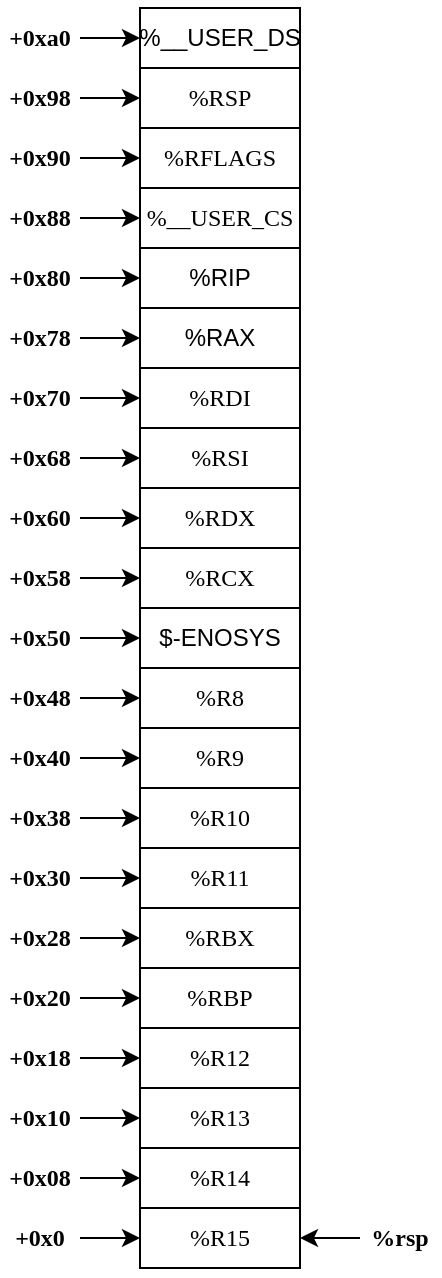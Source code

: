 <mxfile version="17.4.6" type="device"><diagram id="s2Gv0W8T_Ld_48FZ0Qn_" name="内核栈"><mxGraphModel dx="903" dy="548" grid="1" gridSize="10" guides="1" tooltips="1" connect="1" arrows="1" fold="1" page="1" pageScale="1" pageWidth="827" pageHeight="1169" math="0" shadow="0"><root><mxCell id="0"/><mxCell id="1" parent="0"/><mxCell id="anllGVExeaa3cWUhFhLO-1" value="%__USER_DS" style="rounded=0;whiteSpace=wrap;html=1;" parent="1" vertex="1"><mxGeometry x="160" y="100" width="80" height="30" as="geometry"/></mxCell><mxCell id="anllGVExeaa3cWUhFhLO-3" style="edgeStyle=orthogonalEdgeStyle;rounded=0;orthogonalLoop=1;jettySize=auto;html=1;fontFamily=Lucida Console;" parent="1" source="anllGVExeaa3cWUhFhLO-2" target="anllGVExeaa3cWUhFhLO-1" edge="1"><mxGeometry relative="1" as="geometry"/></mxCell><mxCell id="anllGVExeaa3cWUhFhLO-2" value="&lt;pre&gt;&lt;font face=&quot;Lucida Console&quot;&gt;&lt;b&gt;+0xa0&lt;/b&gt;&lt;/font&gt;&lt;/pre&gt;" style="text;html=1;strokeColor=none;fillColor=none;align=center;verticalAlign=middle;whiteSpace=wrap;rounded=0;" parent="1" vertex="1"><mxGeometry x="90" y="100" width="40" height="30" as="geometry"/></mxCell><mxCell id="anllGVExeaa3cWUhFhLO-4" value="&lt;pre&gt;&lt;font face=&quot;Comic Sans MS&quot;&gt;%RSP&lt;/font&gt;&lt;/pre&gt;" style="rounded=0;whiteSpace=wrap;html=1;" parent="1" vertex="1"><mxGeometry x="160" y="130" width="80" height="30" as="geometry"/></mxCell><mxCell id="anllGVExeaa3cWUhFhLO-5" style="edgeStyle=orthogonalEdgeStyle;rounded=0;orthogonalLoop=1;jettySize=auto;html=1;fontFamily=Lucida Console;" parent="1" source="anllGVExeaa3cWUhFhLO-6" target="anllGVExeaa3cWUhFhLO-4" edge="1"><mxGeometry relative="1" as="geometry"/></mxCell><mxCell id="anllGVExeaa3cWUhFhLO-6" value="&lt;pre&gt;&lt;font face=&quot;Lucida Console&quot;&gt;&lt;b&gt;+0x98&lt;/b&gt;&lt;/font&gt;&lt;/pre&gt;" style="text;html=1;strokeColor=none;fillColor=none;align=center;verticalAlign=middle;whiteSpace=wrap;rounded=0;" parent="1" vertex="1"><mxGeometry x="90" y="130" width="40" height="30" as="geometry"/></mxCell><mxCell id="anllGVExeaa3cWUhFhLO-10" value="&lt;pre&gt;&lt;font face=&quot;Comic Sans MS&quot;&gt;%RFLAGS&lt;/font&gt;&lt;/pre&gt;" style="rounded=0;whiteSpace=wrap;html=1;" parent="1" vertex="1"><mxGeometry x="160" y="160" width="80" height="30" as="geometry"/></mxCell><mxCell id="anllGVExeaa3cWUhFhLO-11" style="edgeStyle=orthogonalEdgeStyle;rounded=0;orthogonalLoop=1;jettySize=auto;html=1;fontFamily=Lucida Console;" parent="1" source="anllGVExeaa3cWUhFhLO-12" target="anllGVExeaa3cWUhFhLO-10" edge="1"><mxGeometry relative="1" as="geometry"/></mxCell><mxCell id="anllGVExeaa3cWUhFhLO-12" value="&lt;pre&gt;&lt;font face=&quot;Lucida Console&quot;&gt;&lt;b&gt;+0x90&lt;/b&gt;&lt;/font&gt;&lt;/pre&gt;" style="text;html=1;strokeColor=none;fillColor=none;align=center;verticalAlign=middle;whiteSpace=wrap;rounded=0;" parent="1" vertex="1"><mxGeometry x="90" y="160" width="40" height="30" as="geometry"/></mxCell><mxCell id="anllGVExeaa3cWUhFhLO-13" value="&lt;pre&gt;&lt;font face=&quot;Comic Sans MS&quot;&gt;%__USER_CS&lt;/font&gt;&lt;/pre&gt;" style="rounded=0;whiteSpace=wrap;html=1;" parent="1" vertex="1"><mxGeometry x="160" y="190" width="80" height="30" as="geometry"/></mxCell><mxCell id="anllGVExeaa3cWUhFhLO-14" style="edgeStyle=orthogonalEdgeStyle;rounded=0;orthogonalLoop=1;jettySize=auto;html=1;fontFamily=Lucida Console;" parent="1" source="anllGVExeaa3cWUhFhLO-15" target="anllGVExeaa3cWUhFhLO-13" edge="1"><mxGeometry relative="1" as="geometry"/></mxCell><mxCell id="anllGVExeaa3cWUhFhLO-15" value="&lt;pre&gt;&lt;font face=&quot;Lucida Console&quot;&gt;&lt;b&gt;+0x88&lt;/b&gt;&lt;/font&gt;&lt;/pre&gt;" style="text;html=1;strokeColor=none;fillColor=none;align=center;verticalAlign=middle;whiteSpace=wrap;rounded=0;" parent="1" vertex="1"><mxGeometry x="90" y="190" width="40" height="30" as="geometry"/></mxCell><mxCell id="anllGVExeaa3cWUhFhLO-16" value="%RIP" style="rounded=0;whiteSpace=wrap;html=1;" parent="1" vertex="1"><mxGeometry x="160" y="220" width="80" height="30" as="geometry"/></mxCell><mxCell id="anllGVExeaa3cWUhFhLO-17" style="edgeStyle=orthogonalEdgeStyle;rounded=0;orthogonalLoop=1;jettySize=auto;html=1;fontFamily=Lucida Console;" parent="1" source="anllGVExeaa3cWUhFhLO-18" target="anllGVExeaa3cWUhFhLO-16" edge="1"><mxGeometry relative="1" as="geometry"/></mxCell><mxCell id="anllGVExeaa3cWUhFhLO-18" value="&lt;pre&gt;&lt;font face=&quot;Lucida Console&quot;&gt;&lt;b&gt;+0x80&lt;/b&gt;&lt;/font&gt;&lt;/pre&gt;" style="text;html=1;strokeColor=none;fillColor=none;align=center;verticalAlign=middle;whiteSpace=wrap;rounded=0;" parent="1" vertex="1"><mxGeometry x="90" y="220" width="40" height="30" as="geometry"/></mxCell><mxCell id="anllGVExeaa3cWUhFhLO-20" style="edgeStyle=orthogonalEdgeStyle;rounded=0;orthogonalLoop=1;jettySize=auto;html=1;fontFamily=Lucida Console;" parent="1" source="anllGVExeaa3cWUhFhLO-21" edge="1"><mxGeometry relative="1" as="geometry"><mxPoint x="160" y="265" as="targetPoint"/></mxGeometry></mxCell><mxCell id="anllGVExeaa3cWUhFhLO-21" value="&lt;pre&gt;&lt;font face=&quot;Lucida Console&quot;&gt;&lt;b&gt;+0x78&lt;/b&gt;&lt;/font&gt;&lt;/pre&gt;" style="text;html=1;strokeColor=none;fillColor=none;align=center;verticalAlign=middle;whiteSpace=wrap;rounded=0;" parent="1" vertex="1"><mxGeometry x="90" y="250" width="40" height="30" as="geometry"/></mxCell><mxCell id="anllGVExeaa3cWUhFhLO-23" style="edgeStyle=orthogonalEdgeStyle;rounded=0;orthogonalLoop=1;jettySize=auto;html=1;fontFamily=Lucida Console;" parent="1" source="anllGVExeaa3cWUhFhLO-24" edge="1"><mxGeometry relative="1" as="geometry"><mxPoint x="160" y="295" as="targetPoint"/></mxGeometry></mxCell><mxCell id="anllGVExeaa3cWUhFhLO-24" value="&lt;pre&gt;&lt;font face=&quot;Lucida Console&quot;&gt;&lt;b&gt;+0x70&lt;/b&gt;&lt;/font&gt;&lt;/pre&gt;" style="text;html=1;strokeColor=none;fillColor=none;align=center;verticalAlign=middle;whiteSpace=wrap;rounded=0;" parent="1" vertex="1"><mxGeometry x="90" y="280" width="40" height="30" as="geometry"/></mxCell><mxCell id="anllGVExeaa3cWUhFhLO-26" style="edgeStyle=orthogonalEdgeStyle;rounded=0;orthogonalLoop=1;jettySize=auto;html=1;fontFamily=Lucida Console;" parent="1" source="anllGVExeaa3cWUhFhLO-27" edge="1"><mxGeometry relative="1" as="geometry"><mxPoint x="160" y="325" as="targetPoint"/></mxGeometry></mxCell><mxCell id="anllGVExeaa3cWUhFhLO-27" value="&lt;pre&gt;&lt;font face=&quot;Lucida Console&quot;&gt;&lt;b&gt;+0x68&lt;/b&gt;&lt;/font&gt;&lt;/pre&gt;" style="text;html=1;strokeColor=none;fillColor=none;align=center;verticalAlign=middle;whiteSpace=wrap;rounded=0;" parent="1" vertex="1"><mxGeometry x="90" y="310" width="40" height="30" as="geometry"/></mxCell><mxCell id="anllGVExeaa3cWUhFhLO-29" style="edgeStyle=orthogonalEdgeStyle;rounded=0;orthogonalLoop=1;jettySize=auto;html=1;fontFamily=Lucida Console;" parent="1" source="anllGVExeaa3cWUhFhLO-30" edge="1"><mxGeometry relative="1" as="geometry"><mxPoint x="160" y="355" as="targetPoint"/></mxGeometry></mxCell><mxCell id="anllGVExeaa3cWUhFhLO-30" value="&lt;pre&gt;&lt;font face=&quot;Lucida Console&quot;&gt;&lt;b&gt;+0x60&lt;/b&gt;&lt;/font&gt;&lt;/pre&gt;" style="text;html=1;strokeColor=none;fillColor=none;align=center;verticalAlign=middle;whiteSpace=wrap;rounded=0;" parent="1" vertex="1"><mxGeometry x="90" y="340" width="40" height="30" as="geometry"/></mxCell><mxCell id="anllGVExeaa3cWUhFhLO-32" style="edgeStyle=orthogonalEdgeStyle;rounded=0;orthogonalLoop=1;jettySize=auto;html=1;fontFamily=Lucida Console;" parent="1" source="anllGVExeaa3cWUhFhLO-33" edge="1"><mxGeometry relative="1" as="geometry"><mxPoint x="160" y="385" as="targetPoint"/></mxGeometry></mxCell><mxCell id="anllGVExeaa3cWUhFhLO-33" value="&lt;pre&gt;&lt;font face=&quot;Lucida Console&quot;&gt;&lt;b&gt;+0x58&lt;/b&gt;&lt;/font&gt;&lt;/pre&gt;" style="text;html=1;strokeColor=none;fillColor=none;align=center;verticalAlign=middle;whiteSpace=wrap;rounded=0;" parent="1" vertex="1"><mxGeometry x="90" y="370" width="40" height="30" as="geometry"/></mxCell><mxCell id="anllGVExeaa3cWUhFhLO-35" style="edgeStyle=orthogonalEdgeStyle;rounded=0;orthogonalLoop=1;jettySize=auto;html=1;fontFamily=Lucida Console;" parent="1" source="anllGVExeaa3cWUhFhLO-36" edge="1"><mxGeometry relative="1" as="geometry"><mxPoint x="160" y="415" as="targetPoint"/></mxGeometry></mxCell><mxCell id="anllGVExeaa3cWUhFhLO-36" value="&lt;pre&gt;&lt;font face=&quot;Lucida Console&quot;&gt;&lt;b&gt;+0x50&lt;/b&gt;&lt;/font&gt;&lt;/pre&gt;" style="text;html=1;strokeColor=none;fillColor=none;align=center;verticalAlign=middle;whiteSpace=wrap;rounded=0;" parent="1" vertex="1"><mxGeometry x="90" y="400" width="40" height="30" as="geometry"/></mxCell><mxCell id="anllGVExeaa3cWUhFhLO-38" style="edgeStyle=orthogonalEdgeStyle;rounded=0;orthogonalLoop=1;jettySize=auto;html=1;fontFamily=Lucida Console;" parent="1" source="anllGVExeaa3cWUhFhLO-39" edge="1"><mxGeometry relative="1" as="geometry"><mxPoint x="160" y="445" as="targetPoint"/></mxGeometry></mxCell><mxCell id="anllGVExeaa3cWUhFhLO-39" value="&lt;pre&gt;&lt;font face=&quot;Lucida Console&quot;&gt;&lt;b&gt;+0x48&lt;/b&gt;&lt;/font&gt;&lt;/pre&gt;" style="text;html=1;strokeColor=none;fillColor=none;align=center;verticalAlign=middle;whiteSpace=wrap;rounded=0;" parent="1" vertex="1"><mxGeometry x="90" y="430" width="40" height="30" as="geometry"/></mxCell><mxCell id="anllGVExeaa3cWUhFhLO-41" style="edgeStyle=orthogonalEdgeStyle;rounded=0;orthogonalLoop=1;jettySize=auto;html=1;fontFamily=Lucida Console;" parent="1" source="anllGVExeaa3cWUhFhLO-42" edge="1"><mxGeometry relative="1" as="geometry"><mxPoint x="160" y="475" as="targetPoint"/></mxGeometry></mxCell><mxCell id="anllGVExeaa3cWUhFhLO-42" value="&lt;pre&gt;&lt;font face=&quot;Lucida Console&quot;&gt;&lt;b&gt;+0x40&lt;/b&gt;&lt;/font&gt;&lt;/pre&gt;" style="text;html=1;strokeColor=none;fillColor=none;align=center;verticalAlign=middle;whiteSpace=wrap;rounded=0;" parent="1" vertex="1"><mxGeometry x="90" y="460" width="40" height="30" as="geometry"/></mxCell><mxCell id="anllGVExeaa3cWUhFhLO-44" style="edgeStyle=orthogonalEdgeStyle;rounded=0;orthogonalLoop=1;jettySize=auto;html=1;fontFamily=Lucida Console;" parent="1" source="anllGVExeaa3cWUhFhLO-45" edge="1"><mxGeometry relative="1" as="geometry"><mxPoint x="160" y="505" as="targetPoint"/></mxGeometry></mxCell><mxCell id="anllGVExeaa3cWUhFhLO-45" value="&lt;pre&gt;&lt;font face=&quot;Lucida Console&quot;&gt;&lt;b&gt;+0x38&lt;/b&gt;&lt;/font&gt;&lt;/pre&gt;" style="text;html=1;strokeColor=none;fillColor=none;align=center;verticalAlign=middle;whiteSpace=wrap;rounded=0;" parent="1" vertex="1"><mxGeometry x="90" y="490" width="40" height="30" as="geometry"/></mxCell><mxCell id="anllGVExeaa3cWUhFhLO-47" style="edgeStyle=orthogonalEdgeStyle;rounded=0;orthogonalLoop=1;jettySize=auto;html=1;fontFamily=Lucida Console;" parent="1" source="anllGVExeaa3cWUhFhLO-48" edge="1"><mxGeometry relative="1" as="geometry"><mxPoint x="160" y="535" as="targetPoint"/></mxGeometry></mxCell><mxCell id="anllGVExeaa3cWUhFhLO-48" value="&lt;pre&gt;&lt;font face=&quot;Lucida Console&quot;&gt;&lt;b&gt;+0x30&lt;/b&gt;&lt;/font&gt;&lt;/pre&gt;" style="text;html=1;strokeColor=none;fillColor=none;align=center;verticalAlign=middle;whiteSpace=wrap;rounded=0;" parent="1" vertex="1"><mxGeometry x="90" y="520" width="40" height="30" as="geometry"/></mxCell><mxCell id="anllGVExeaa3cWUhFhLO-50" style="edgeStyle=orthogonalEdgeStyle;rounded=0;orthogonalLoop=1;jettySize=auto;html=1;fontFamily=Lucida Console;" parent="1" source="anllGVExeaa3cWUhFhLO-51" edge="1"><mxGeometry relative="1" as="geometry"><mxPoint x="160" y="565" as="targetPoint"/></mxGeometry></mxCell><mxCell id="anllGVExeaa3cWUhFhLO-51" value="&lt;pre&gt;&lt;font face=&quot;Lucida Console&quot;&gt;&lt;b&gt;+0x28&lt;/b&gt;&lt;/font&gt;&lt;/pre&gt;" style="text;html=1;strokeColor=none;fillColor=none;align=center;verticalAlign=middle;whiteSpace=wrap;rounded=0;" parent="1" vertex="1"><mxGeometry x="90" y="550" width="40" height="30" as="geometry"/></mxCell><mxCell id="anllGVExeaa3cWUhFhLO-53" style="edgeStyle=orthogonalEdgeStyle;rounded=0;orthogonalLoop=1;jettySize=auto;html=1;fontFamily=Lucida Console;" parent="1" source="anllGVExeaa3cWUhFhLO-54" edge="1"><mxGeometry relative="1" as="geometry"><mxPoint x="160" y="595" as="targetPoint"/></mxGeometry></mxCell><mxCell id="anllGVExeaa3cWUhFhLO-54" value="&lt;pre&gt;&lt;font face=&quot;Lucida Console&quot;&gt;&lt;b&gt;+0x20&lt;/b&gt;&lt;/font&gt;&lt;/pre&gt;" style="text;html=1;strokeColor=none;fillColor=none;align=center;verticalAlign=middle;whiteSpace=wrap;rounded=0;" parent="1" vertex="1"><mxGeometry x="90" y="580" width="40" height="30" as="geometry"/></mxCell><mxCell id="anllGVExeaa3cWUhFhLO-56" style="edgeStyle=orthogonalEdgeStyle;rounded=0;orthogonalLoop=1;jettySize=auto;html=1;fontFamily=Lucida Console;" parent="1" source="anllGVExeaa3cWUhFhLO-57" edge="1"><mxGeometry relative="1" as="geometry"><mxPoint x="160" y="625" as="targetPoint"/></mxGeometry></mxCell><mxCell id="anllGVExeaa3cWUhFhLO-57" value="&lt;pre&gt;&lt;font face=&quot;Lucida Console&quot;&gt;&lt;b&gt;+0x18&lt;/b&gt;&lt;/font&gt;&lt;/pre&gt;" style="text;html=1;strokeColor=none;fillColor=none;align=center;verticalAlign=middle;whiteSpace=wrap;rounded=0;" parent="1" vertex="1"><mxGeometry x="90" y="610" width="40" height="30" as="geometry"/></mxCell><mxCell id="anllGVExeaa3cWUhFhLO-59" style="edgeStyle=orthogonalEdgeStyle;rounded=0;orthogonalLoop=1;jettySize=auto;html=1;fontFamily=Lucida Console;" parent="1" source="anllGVExeaa3cWUhFhLO-60" edge="1"><mxGeometry relative="1" as="geometry"><mxPoint x="160" y="655" as="targetPoint"/></mxGeometry></mxCell><mxCell id="anllGVExeaa3cWUhFhLO-60" value="&lt;pre&gt;&lt;font face=&quot;Lucida Console&quot;&gt;&lt;b&gt;+0x10&lt;/b&gt;&lt;/font&gt;&lt;/pre&gt;" style="text;html=1;strokeColor=none;fillColor=none;align=center;verticalAlign=middle;whiteSpace=wrap;rounded=0;" parent="1" vertex="1"><mxGeometry x="90" y="640" width="40" height="30" as="geometry"/></mxCell><mxCell id="anllGVExeaa3cWUhFhLO-62" style="edgeStyle=orthogonalEdgeStyle;rounded=0;orthogonalLoop=1;jettySize=auto;html=1;fontFamily=Lucida Console;" parent="1" source="anllGVExeaa3cWUhFhLO-63" edge="1"><mxGeometry relative="1" as="geometry"><mxPoint x="160" y="685" as="targetPoint"/></mxGeometry></mxCell><mxCell id="anllGVExeaa3cWUhFhLO-63" value="&lt;pre&gt;&lt;font face=&quot;Lucida Console&quot;&gt;&lt;b&gt;+0x08&lt;/b&gt;&lt;/font&gt;&lt;/pre&gt;" style="text;html=1;strokeColor=none;fillColor=none;align=center;verticalAlign=middle;whiteSpace=wrap;rounded=0;" parent="1" vertex="1"><mxGeometry x="90" y="670" width="40" height="30" as="geometry"/></mxCell><mxCell id="anllGVExeaa3cWUhFhLO-74" style="edgeStyle=orthogonalEdgeStyle;rounded=0;orthogonalLoop=1;jettySize=auto;html=1;fontFamily=Lucida Console;" parent="1" source="anllGVExeaa3cWUhFhLO-75" edge="1"><mxGeometry relative="1" as="geometry"><mxPoint x="160" y="715" as="targetPoint"/></mxGeometry></mxCell><mxCell id="anllGVExeaa3cWUhFhLO-75" value="&lt;pre&gt;&lt;font face=&quot;Lucida Console&quot;&gt;&lt;b&gt;+0x0&lt;/b&gt;&lt;/font&gt;&lt;/pre&gt;" style="text;html=1;strokeColor=none;fillColor=none;align=center;verticalAlign=middle;whiteSpace=wrap;rounded=0;" parent="1" vertex="1"><mxGeometry x="90" y="700" width="40" height="30" as="geometry"/></mxCell><mxCell id="anllGVExeaa3cWUhFhLO-76" value="&lt;pre&gt;&lt;font face=&quot;Comic Sans MS&quot;&gt;%RDI&lt;/font&gt;&lt;/pre&gt;" style="rounded=0;whiteSpace=wrap;html=1;" parent="1" vertex="1"><mxGeometry x="160" y="280" width="80" height="30" as="geometry"/></mxCell><mxCell id="anllGVExeaa3cWUhFhLO-77" value="&lt;pre&gt;&lt;font face=&quot;Comic Sans MS&quot;&gt;%RSI&lt;/font&gt;&lt;/pre&gt;" style="rounded=0;whiteSpace=wrap;html=1;" parent="1" vertex="1"><mxGeometry x="160" y="310" width="80" height="30" as="geometry"/></mxCell><mxCell id="anllGVExeaa3cWUhFhLO-78" value="&lt;pre&gt;&lt;font face=&quot;Comic Sans MS&quot;&gt;%RDX&lt;/font&gt;&lt;/pre&gt;" style="rounded=0;whiteSpace=wrap;html=1;" parent="1" vertex="1"><mxGeometry x="160" y="340" width="80" height="30" as="geometry"/></mxCell><mxCell id="anllGVExeaa3cWUhFhLO-79" value="&lt;pre&gt;&lt;font face=&quot;Comic Sans MS&quot;&gt;%RCX&lt;/font&gt;&lt;/pre&gt;" style="rounded=0;whiteSpace=wrap;html=1;" parent="1" vertex="1"><mxGeometry x="160" y="370" width="80" height="30" as="geometry"/></mxCell><mxCell id="anllGVExeaa3cWUhFhLO-80" value="$-ENOSYS" style="rounded=0;whiteSpace=wrap;html=1;" parent="1" vertex="1"><mxGeometry x="160" y="400" width="80" height="30" as="geometry"/></mxCell><mxCell id="anllGVExeaa3cWUhFhLO-81" value="&lt;pre&gt;&lt;font face=&quot;Comic Sans MS&quot;&gt;%R8&lt;/font&gt;&lt;/pre&gt;" style="rounded=0;whiteSpace=wrap;html=1;" parent="1" vertex="1"><mxGeometry x="160" y="430" width="80" height="30" as="geometry"/></mxCell><mxCell id="anllGVExeaa3cWUhFhLO-82" value="&lt;pre&gt;&lt;font face=&quot;Comic Sans MS&quot;&gt;%R9&lt;/font&gt;&lt;/pre&gt;" style="rounded=0;whiteSpace=wrap;html=1;" parent="1" vertex="1"><mxGeometry x="160" y="460" width="80" height="30" as="geometry"/></mxCell><mxCell id="anllGVExeaa3cWUhFhLO-83" value="&lt;pre&gt;&lt;font face=&quot;Comic Sans MS&quot;&gt;%R10&lt;/font&gt;&lt;/pre&gt;" style="rounded=0;whiteSpace=wrap;html=1;" parent="1" vertex="1"><mxGeometry x="160" y="490" width="80" height="30" as="geometry"/></mxCell><mxCell id="anllGVExeaa3cWUhFhLO-84" value="&lt;pre&gt;&lt;font face=&quot;Comic Sans MS&quot;&gt;%R11&lt;/font&gt;&lt;/pre&gt;" style="rounded=0;whiteSpace=wrap;html=1;" parent="1" vertex="1"><mxGeometry x="160" y="520" width="80" height="30" as="geometry"/></mxCell><mxCell id="anllGVExeaa3cWUhFhLO-85" value="&lt;pre&gt;&lt;font face=&quot;Comic Sans MS&quot;&gt;%RBX&lt;/font&gt;&lt;/pre&gt;" style="rounded=0;whiteSpace=wrap;html=1;" parent="1" vertex="1"><mxGeometry x="160" y="550" width="80" height="30" as="geometry"/></mxCell><mxCell id="anllGVExeaa3cWUhFhLO-86" value="&lt;pre&gt;&lt;font face=&quot;Comic Sans MS&quot;&gt;%RBP&lt;/font&gt;&lt;/pre&gt;" style="rounded=0;whiteSpace=wrap;html=1;" parent="1" vertex="1"><mxGeometry x="160" y="580" width="80" height="30" as="geometry"/></mxCell><mxCell id="anllGVExeaa3cWUhFhLO-87" value="&lt;pre&gt;&lt;font face=&quot;Comic Sans MS&quot;&gt;%R12&lt;/font&gt;&lt;/pre&gt;" style="rounded=0;whiteSpace=wrap;html=1;" parent="1" vertex="1"><mxGeometry x="160" y="610" width="80" height="30" as="geometry"/></mxCell><mxCell id="anllGVExeaa3cWUhFhLO-88" value="&lt;pre&gt;&lt;font face=&quot;Comic Sans MS&quot;&gt;%R13&lt;/font&gt;&lt;/pre&gt;" style="rounded=0;whiteSpace=wrap;html=1;" parent="1" vertex="1"><mxGeometry x="160" y="640" width="80" height="30" as="geometry"/></mxCell><mxCell id="anllGVExeaa3cWUhFhLO-89" value="&lt;pre&gt;&lt;font face=&quot;Comic Sans MS&quot;&gt;%R14&lt;/font&gt;&lt;/pre&gt;" style="rounded=0;whiteSpace=wrap;html=1;" parent="1" vertex="1"><mxGeometry x="160" y="670" width="80" height="30" as="geometry"/></mxCell><mxCell id="anllGVExeaa3cWUhFhLO-90" value="&lt;pre&gt;&lt;font face=&quot;Comic Sans MS&quot;&gt;%R15&lt;/font&gt;&lt;/pre&gt;" style="rounded=0;whiteSpace=wrap;html=1;" parent="1" vertex="1"><mxGeometry x="160" y="700" width="80" height="30" as="geometry"/></mxCell><mxCell id="anllGVExeaa3cWUhFhLO-91" value="%RAX" style="rounded=0;whiteSpace=wrap;html=1;" parent="1" vertex="1"><mxGeometry x="160" y="250" width="80" height="30" as="geometry"/></mxCell><mxCell id="anllGVExeaa3cWUhFhLO-93" style="edgeStyle=orthogonalEdgeStyle;rounded=0;orthogonalLoop=1;jettySize=auto;html=1;exitX=0;exitY=0.5;exitDx=0;exitDy=0;fontFamily=Comic Sans MS;" parent="1" source="anllGVExeaa3cWUhFhLO-92" target="anllGVExeaa3cWUhFhLO-90" edge="1"><mxGeometry relative="1" as="geometry"/></mxCell><mxCell id="anllGVExeaa3cWUhFhLO-92" value="&lt;pre&gt;&lt;font face=&quot;Lucida Console&quot;&gt;&lt;b&gt;%rsp&lt;/b&gt;&lt;/font&gt;&lt;/pre&gt;" style="text;html=1;strokeColor=none;fillColor=none;align=center;verticalAlign=middle;whiteSpace=wrap;rounded=0;" parent="1" vertex="1"><mxGeometry x="270" y="700" width="40" height="30" as="geometry"/></mxCell></root></mxGraphModel></diagram></mxfile>